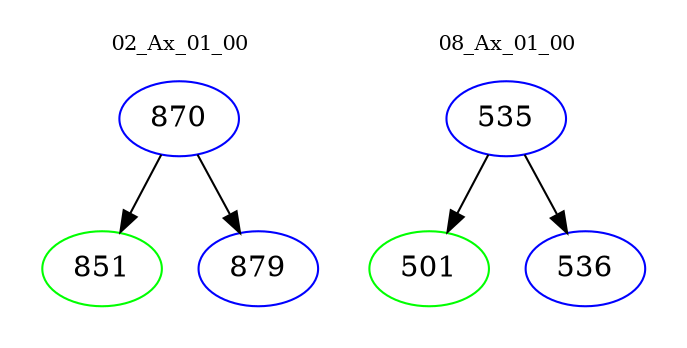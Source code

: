 digraph{
subgraph cluster_0 {
color = white
label = "02_Ax_01_00";
fontsize=10;
T0_870 [label="870", color="blue"]
T0_870 -> T0_851 [color="black"]
T0_851 [label="851", color="green"]
T0_870 -> T0_879 [color="black"]
T0_879 [label="879", color="blue"]
}
subgraph cluster_1 {
color = white
label = "08_Ax_01_00";
fontsize=10;
T1_535 [label="535", color="blue"]
T1_535 -> T1_501 [color="black"]
T1_501 [label="501", color="green"]
T1_535 -> T1_536 [color="black"]
T1_536 [label="536", color="blue"]
}
}
